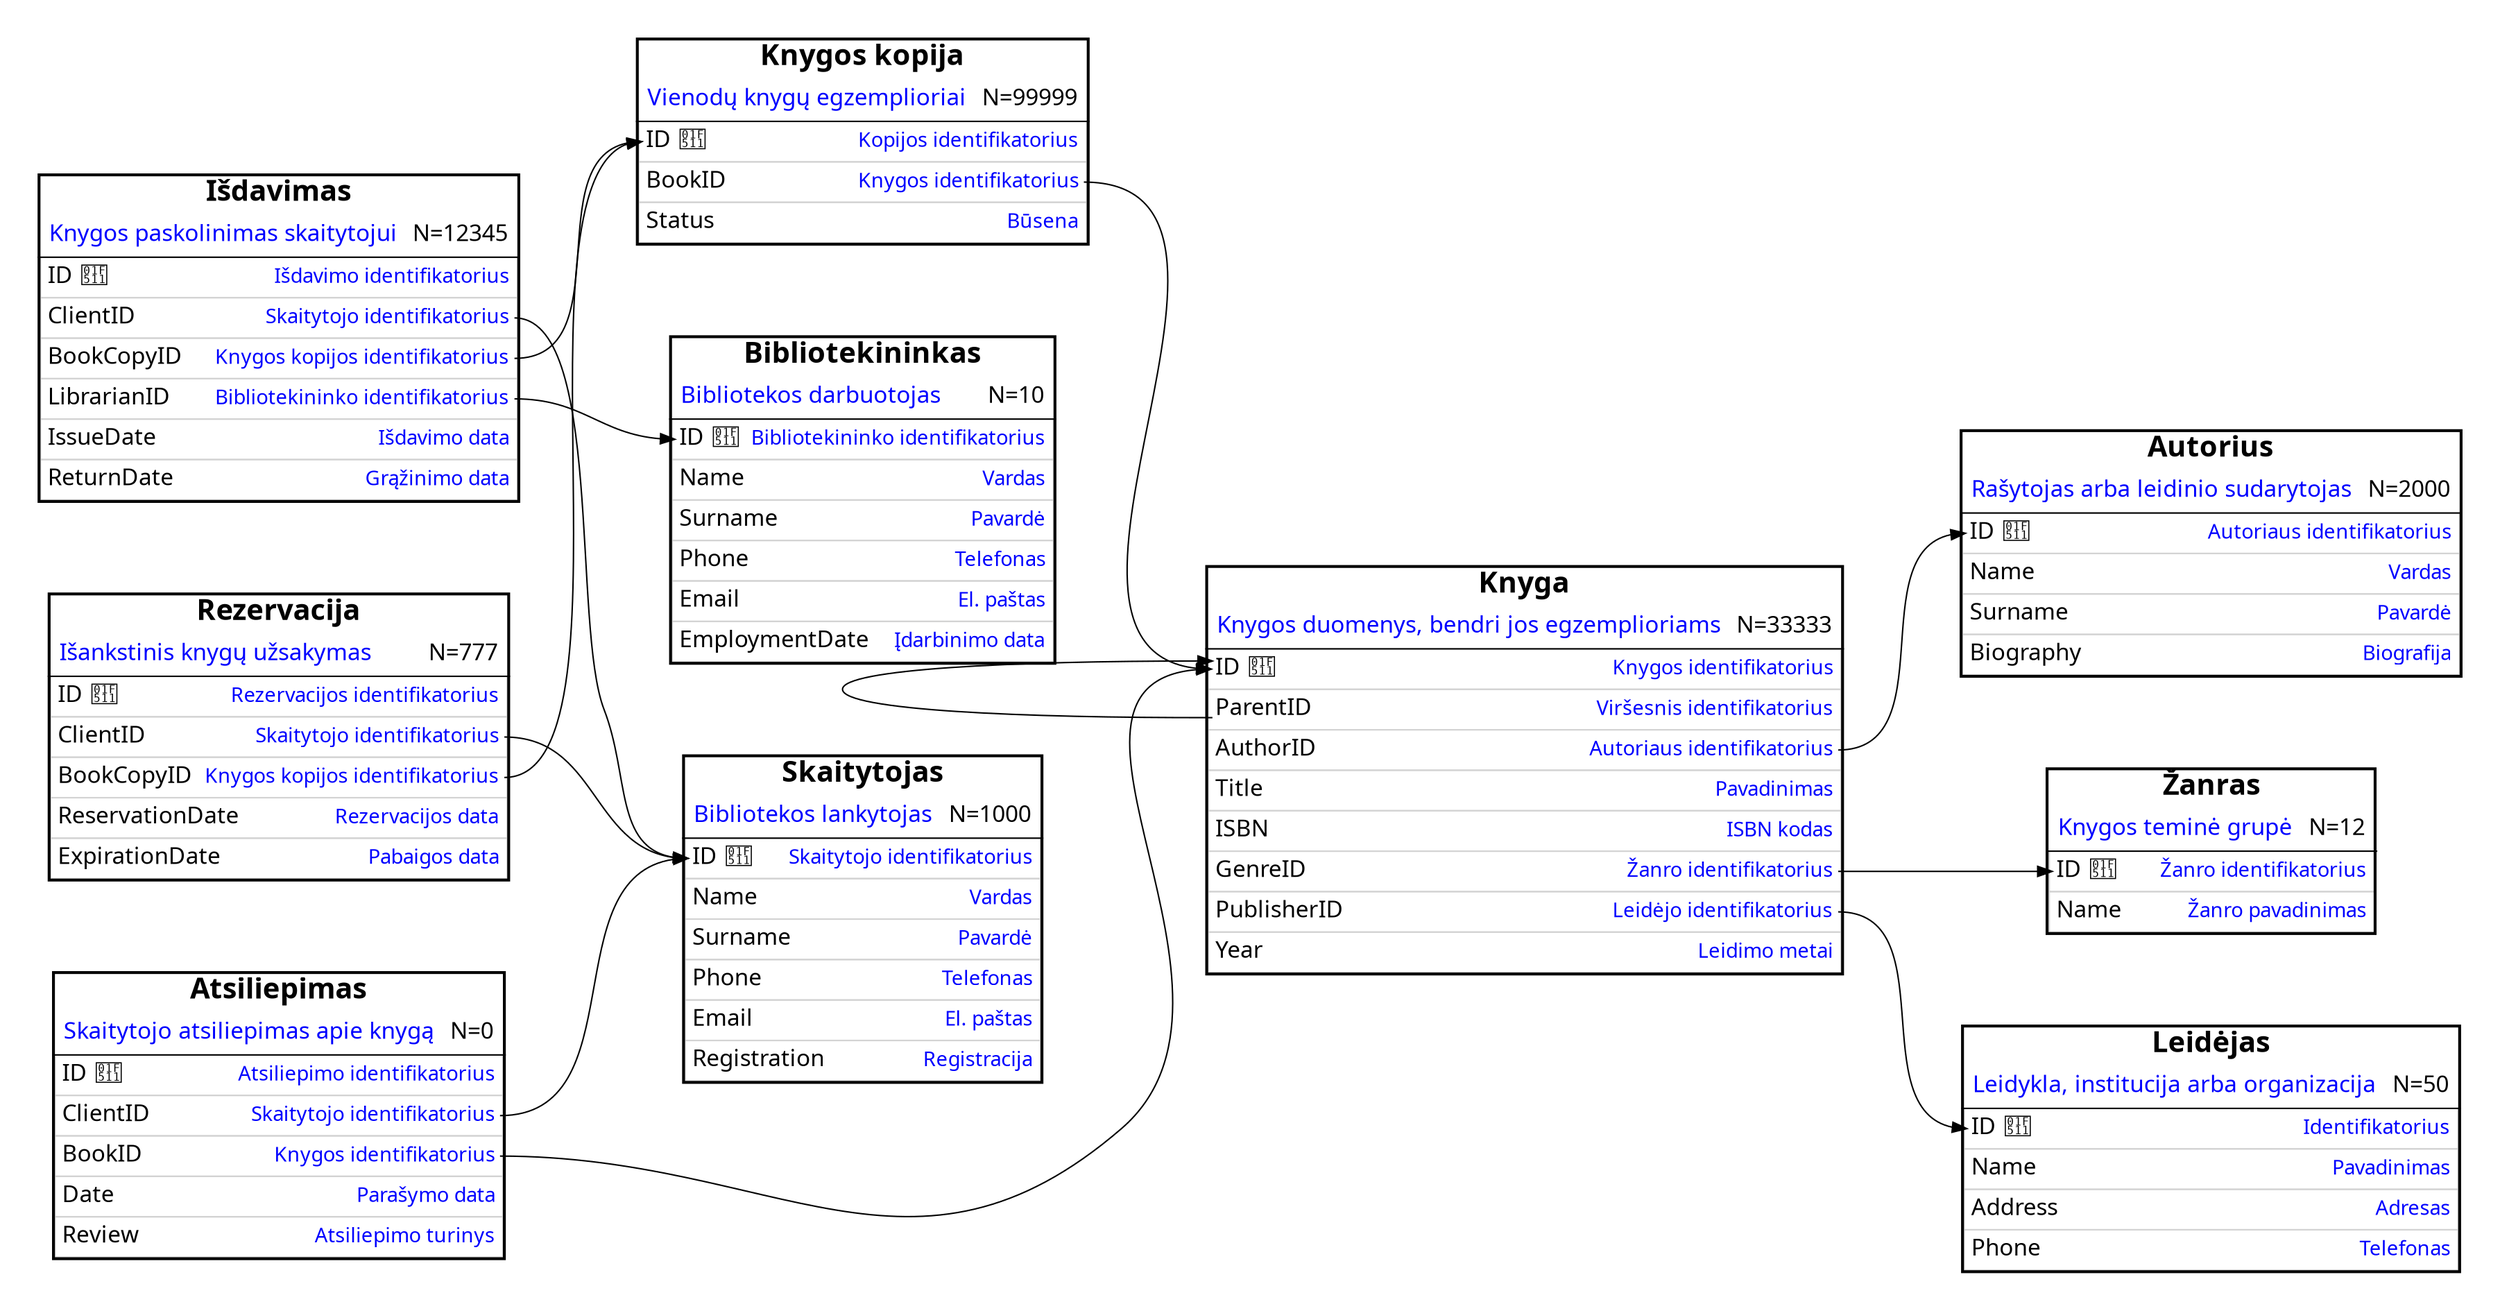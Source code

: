 // Graphviz DOT sintaksė sukurta naudojant
// https://github.com/embar-/pdsa-grapher

digraph {
    // Kaip išdėstymą patariama rinktis dot arba fdp, bet galite rinktis ir kt.
    // layout: circo dot fdp neato osage sfdp twopi
    // Tik dot išdėstymas palaiko rankdir parinktį.
    graph [layout=dot overlap=false rankdir="LR"]

    // fontname="Times-Roman" yra numatytasis šriftas
    // fontname="Verdana" tinka mažoms raidėms, bet kartais gali netikti plotis
    node [margin=0.3 shape=none fontname="Verdana"]

    "Autorius" [id="Autorius"
        label=<<TABLE BORDER="2" CELLBORDER="0" CELLSPACING="0">
        <TR><TD PORT=" "><FONT POINT-SIZE="20"><B>Autorius</B></FONT></TD></TR>
        <TR><TD><TABLE BORDER="0"><TR>
            <TD ALIGN="LEFT"><FONT POINT-SIZE="16" COLOR="blue">Rašytojas arba leidinio sudarytojas</FONT></TD>
            <TD ALIGN="RIGHT" COLOR="blue"><FONT POINT-SIZE="16"> N=2000</FONT></TD>
        </TR></TABLE></TD></TR>
        <HR></HR>
        <TR><TD ALIGN="LEFT" BORDER="1" COLOR="lightgray">
        <TABLE PORT="ID" TITLE="Autorius:ID" ID="Autorius:ID" BORDER="0" CELLSPACING="0"><TR>
            <TD ALIGN="LEFT"><FONT POINT-SIZE="16">ID 🔑</FONT></TD>
            <TD ALIGN="RIGHT"><FONT COLOR="blue"> Autoriaus identifikatorius</FONT></TD>
        </TR></TABLE></TD></TR>
        <TR><TD ALIGN="LEFT" BORDER="1" COLOR="lightgray">
        <TABLE PORT="Name" TITLE="Autorius:Name" ID="Autorius:Name" BORDER="0" CELLSPACING="0"><TR>
            <TD ALIGN="LEFT"><FONT POINT-SIZE="16">Name</FONT></TD>
            <TD ALIGN="RIGHT"><FONT COLOR="blue"> Vardas</FONT></TD>
        </TR></TABLE></TD></TR>
        <TR><TD ALIGN="LEFT" BORDER="1" COLOR="lightgray">
        <TABLE PORT="Surname" TITLE="Autorius:Surname" ID="Autorius:Surname" BORDER="0" CELLSPACING="0"><TR>
            <TD ALIGN="LEFT"><FONT POINT-SIZE="16">Surname</FONT></TD>
            <TD ALIGN="RIGHT"><FONT COLOR="blue"> Pavardė</FONT></TD>
        </TR></TABLE></TD></TR>
        <TR><TD ALIGN="LEFT" BORDER="1" COLOR="lightgray">
        <TABLE PORT="Biography" TITLE="Autorius:Biography" ID="Autorius:Biography" BORDER="0" CELLSPACING="0"><TR>
            <TD ALIGN="LEFT"><FONT POINT-SIZE="16">Biography</FONT></TD>
            <TD ALIGN="RIGHT"><FONT COLOR="blue"> Biografija</FONT></TD>
        </TR></TABLE></TD></TR>
        </TABLE>>]

    "Bibliotekininkas" [id="Bibliotekininkas"
        label=<<TABLE BORDER="2" CELLBORDER="0" CELLSPACING="0">
        <TR><TD PORT=" "><FONT POINT-SIZE="20"><B>Bibliotekininkas</B></FONT></TD></TR>
        <TR><TD><TABLE BORDER="0"><TR>
            <TD ALIGN="LEFT"><FONT POINT-SIZE="16" COLOR="blue">Bibliotekos darbuotojas</FONT></TD>
            <TD ALIGN="RIGHT" COLOR="blue"><FONT POINT-SIZE="16"> N=10</FONT></TD>
        </TR></TABLE></TD></TR>
        <HR></HR>
        <TR><TD ALIGN="LEFT" BORDER="1" COLOR="lightgray">
        <TABLE PORT="ID" TITLE="Bibliotekininkas:ID" ID="Bibliotekininkas:ID" BORDER="0" CELLSPACING="0"><TR>
            <TD ALIGN="LEFT"><FONT POINT-SIZE="16">ID 🔑</FONT></TD>
            <TD ALIGN="RIGHT"><FONT COLOR="blue"> Bibliotekininko identifikatorius</FONT></TD>
        </TR></TABLE></TD></TR>
        <TR><TD ALIGN="LEFT" BORDER="1" COLOR="lightgray">
        <TABLE PORT="Name" TITLE="Bibliotekininkas:Name" ID="Bibliotekininkas:Name" BORDER="0" CELLSPACING="0"><TR>
            <TD ALIGN="LEFT"><FONT POINT-SIZE="16">Name</FONT></TD>
            <TD ALIGN="RIGHT"><FONT COLOR="blue"> Vardas</FONT></TD>
        </TR></TABLE></TD></TR>
        <TR><TD ALIGN="LEFT" BORDER="1" COLOR="lightgray">
        <TABLE PORT="Surname" TITLE="Bibliotekininkas:Surname" ID="Bibliotekininkas:Surname" BORDER="0" CELLSPACING="0"><TR>
            <TD ALIGN="LEFT"><FONT POINT-SIZE="16">Surname</FONT></TD>
            <TD ALIGN="RIGHT"><FONT COLOR="blue"> Pavardė</FONT></TD>
        </TR></TABLE></TD></TR>
        <TR><TD ALIGN="LEFT" BORDER="1" COLOR="lightgray">
        <TABLE PORT="Phone" TITLE="Bibliotekininkas:Phone" ID="Bibliotekininkas:Phone" BORDER="0" CELLSPACING="0"><TR>
            <TD ALIGN="LEFT"><FONT POINT-SIZE="16">Phone</FONT></TD>
            <TD ALIGN="RIGHT"><FONT COLOR="blue"> Telefonas</FONT></TD>
        </TR></TABLE></TD></TR>
        <TR><TD ALIGN="LEFT" BORDER="1" COLOR="lightgray">
        <TABLE PORT="Email" TITLE="Bibliotekininkas:Email" ID="Bibliotekininkas:Email" BORDER="0" CELLSPACING="0"><TR>
            <TD ALIGN="LEFT"><FONT POINT-SIZE="16">Email</FONT></TD>
            <TD ALIGN="RIGHT"><FONT COLOR="blue"> El. paštas</FONT></TD>
        </TR></TABLE></TD></TR>
        <TR><TD ALIGN="LEFT" BORDER="1" COLOR="lightgray">
        <TABLE PORT="EmploymentDate" TITLE="Bibliotekininkas:EmploymentDate" ID="Bibliotekininkas:EmploymentDate" BORDER="0" CELLSPACING="0"><TR>
            <TD ALIGN="LEFT"><FONT POINT-SIZE="16">EmploymentDate</FONT></TD>
            <TD ALIGN="RIGHT"><FONT COLOR="blue"> Įdarbinimo data</FONT></TD>
        </TR></TABLE></TD></TR>
        </TABLE>>]

    "Išdavimas" [id="Išdavimas"
        label=<<TABLE BORDER="2" CELLBORDER="0" CELLSPACING="0">
        <TR><TD PORT=" "><FONT POINT-SIZE="20"><B>Išdavimas</B></FONT></TD></TR>
        <TR><TD><TABLE BORDER="0"><TR>
            <TD ALIGN="LEFT"><FONT POINT-SIZE="16" COLOR="blue">Knygos paskolinimas skaitytojui</FONT></TD>
            <TD ALIGN="RIGHT" COLOR="blue"><FONT POINT-SIZE="16"> N=12345</FONT></TD>
        </TR></TABLE></TD></TR>
        <HR></HR>
        <TR><TD ALIGN="LEFT" BORDER="1" COLOR="lightgray">
        <TABLE PORT="ID" TITLE="Išdavimas:ID" ID="Išdavimas:ID" BORDER="0" CELLSPACING="0"><TR>
            <TD ALIGN="LEFT"><FONT POINT-SIZE="16">ID 🔑</FONT></TD>
            <TD ALIGN="RIGHT"><FONT COLOR="blue"> Išdavimo identifikatorius</FONT></TD>
        </TR></TABLE></TD></TR>
        <TR><TD ALIGN="LEFT" BORDER="1" COLOR="lightgray">
        <TABLE PORT="ClientID" TITLE="Išdavimas:ClientID" ID="Išdavimas:ClientID" BORDER="0" CELLSPACING="0"><TR>
            <TD ALIGN="LEFT"><FONT POINT-SIZE="16">ClientID</FONT></TD>
            <TD ALIGN="RIGHT"><FONT COLOR="blue"> Skaitytojo identifikatorius</FONT></TD>
        </TR></TABLE></TD></TR>
        <TR><TD ALIGN="LEFT" BORDER="1" COLOR="lightgray">
        <TABLE PORT="BookCopyID" TITLE="Išdavimas:BookCopyID" ID="Išdavimas:BookCopyID" BORDER="0" CELLSPACING="0"><TR>
            <TD ALIGN="LEFT"><FONT POINT-SIZE="16">BookCopyID</FONT></TD>
            <TD ALIGN="RIGHT"><FONT COLOR="blue"> Knygos kopijos identifikatorius</FONT></TD>
        </TR></TABLE></TD></TR>
        <TR><TD ALIGN="LEFT" BORDER="1" COLOR="lightgray">
        <TABLE PORT="LibrarianID" TITLE="Išdavimas:LibrarianID" ID="Išdavimas:LibrarianID" BORDER="0" CELLSPACING="0"><TR>
            <TD ALIGN="LEFT"><FONT POINT-SIZE="16">LibrarianID</FONT></TD>
            <TD ALIGN="RIGHT"><FONT COLOR="blue"> Bibliotekininko identifikatorius</FONT></TD>
        </TR></TABLE></TD></TR>
        <TR><TD ALIGN="LEFT" BORDER="1" COLOR="lightgray">
        <TABLE PORT="IssueDate" TITLE="Išdavimas:IssueDate" ID="Išdavimas:IssueDate" BORDER="0" CELLSPACING="0"><TR>
            <TD ALIGN="LEFT"><FONT POINT-SIZE="16">IssueDate</FONT></TD>
            <TD ALIGN="RIGHT"><FONT COLOR="blue"> Išdavimo data</FONT></TD>
        </TR></TABLE></TD></TR>
        <TR><TD ALIGN="LEFT" BORDER="1" COLOR="lightgray">
        <TABLE PORT="ReturnDate" TITLE="Išdavimas:ReturnDate" ID="Išdavimas:ReturnDate" BORDER="0" CELLSPACING="0"><TR>
            <TD ALIGN="LEFT"><FONT POINT-SIZE="16">ReturnDate</FONT></TD>
            <TD ALIGN="RIGHT"><FONT COLOR="blue"> Grąžinimo data</FONT></TD>
        </TR></TABLE></TD></TR>
        </TABLE>>]

    "Knyga" [id="Knyga"
        label=<<TABLE BORDER="2" CELLBORDER="0" CELLSPACING="0">
        <TR><TD PORT=" "><FONT POINT-SIZE="20"><B>Knyga</B></FONT></TD></TR>
        <TR><TD><TABLE BORDER="0"><TR>
            <TD ALIGN="LEFT"><FONT POINT-SIZE="16" COLOR="blue">Knygos duomenys, bendri jos egzemplioriams</FONT></TD>
            <TD ALIGN="RIGHT" COLOR="blue"><FONT POINT-SIZE="16"> N=33333</FONT></TD>
        </TR></TABLE></TD></TR>
        <HR></HR>
        <TR><TD ALIGN="LEFT" BORDER="1" COLOR="lightgray">
        <TABLE PORT="ID" TITLE="Knyga:ID" ID="Knyga:ID" BORDER="0" CELLSPACING="0"><TR>
            <TD ALIGN="LEFT"><FONT POINT-SIZE="16">ID 🔑</FONT></TD>
            <TD ALIGN="RIGHT"><FONT COLOR="blue"> Knygos identifikatorius</FONT></TD>
        </TR></TABLE></TD></TR>
        <TR><TD ALIGN="LEFT" BORDER="1" COLOR="lightgray">
        <TABLE PORT="ParentID" TITLE="Knyga:ParentID" ID="Knyga:ParentID" BORDER="0" CELLSPACING="0"><TR>
            <TD ALIGN="LEFT"><FONT POINT-SIZE="16">ParentID</FONT></TD>
            <TD ALIGN="RIGHT"><FONT COLOR="blue"> Viršesnis identifikatorius</FONT></TD>
        </TR></TABLE></TD></TR>
        <TR><TD ALIGN="LEFT" BORDER="1" COLOR="lightgray">
        <TABLE PORT="AuthorID" TITLE="Knyga:AuthorID" ID="Knyga:AuthorID" BORDER="0" CELLSPACING="0"><TR>
            <TD ALIGN="LEFT"><FONT POINT-SIZE="16">AuthorID</FONT></TD>
            <TD ALIGN="RIGHT"><FONT COLOR="blue"> Autoriaus identifikatorius</FONT></TD>
        </TR></TABLE></TD></TR>
        <TR><TD ALIGN="LEFT" BORDER="1" COLOR="lightgray">
        <TABLE PORT="Title" TITLE="Knyga:Title" ID="Knyga:Title" BORDER="0" CELLSPACING="0"><TR>
            <TD ALIGN="LEFT"><FONT POINT-SIZE="16">Title</FONT></TD>
            <TD ALIGN="RIGHT"><FONT COLOR="blue"> Pavadinimas</FONT></TD>
        </TR></TABLE></TD></TR>
        <TR><TD ALIGN="LEFT" BORDER="1" COLOR="lightgray">
        <TABLE PORT="ISBN" TITLE="Knyga:ISBN" ID="Knyga:ISBN" BORDER="0" CELLSPACING="0"><TR>
            <TD ALIGN="LEFT"><FONT POINT-SIZE="16">ISBN</FONT></TD>
            <TD ALIGN="RIGHT"><FONT COLOR="blue"> ISBN kodas</FONT></TD>
        </TR></TABLE></TD></TR>
        <TR><TD ALIGN="LEFT" BORDER="1" COLOR="lightgray">
        <TABLE PORT="GenreID" TITLE="Knyga:GenreID" ID="Knyga:GenreID" BORDER="0" CELLSPACING="0"><TR>
            <TD ALIGN="LEFT"><FONT POINT-SIZE="16">GenreID</FONT></TD>
            <TD ALIGN="RIGHT"><FONT COLOR="blue"> Žanro identifikatorius</FONT></TD>
        </TR></TABLE></TD></TR>
        <TR><TD ALIGN="LEFT" BORDER="1" COLOR="lightgray">
        <TABLE PORT="PublisherID" TITLE="Knyga:PublisherID" ID="Knyga:PublisherID" BORDER="0" CELLSPACING="0"><TR>
            <TD ALIGN="LEFT"><FONT POINT-SIZE="16">PublisherID</FONT></TD>
            <TD ALIGN="RIGHT"><FONT COLOR="blue"> Leidėjo identifikatorius</FONT></TD>
        </TR></TABLE></TD></TR>
        <TR><TD ALIGN="LEFT" BORDER="1" COLOR="lightgray">
        <TABLE PORT="Year" TITLE="Knyga:Year" ID="Knyga:Year" BORDER="0" CELLSPACING="0"><TR>
            <TD ALIGN="LEFT"><FONT POINT-SIZE="16">Year</FONT></TD>
            <TD ALIGN="RIGHT"><FONT COLOR="blue"> Leidimo metai</FONT></TD>
        </TR></TABLE></TD></TR>
        </TABLE>>]

    "Knygos kopija" [id="Knygos kopija"
        label=<<TABLE BORDER="2" CELLBORDER="0" CELLSPACING="0">
        <TR><TD PORT=" "><FONT POINT-SIZE="20"><B>Knygos kopija</B></FONT></TD></TR>
        <TR><TD><TABLE BORDER="0"><TR>
            <TD ALIGN="LEFT"><FONT POINT-SIZE="16" COLOR="blue">Vienodų knygų egzemplioriai</FONT></TD>
            <TD ALIGN="RIGHT" COLOR="blue"><FONT POINT-SIZE="16"> N=99999</FONT></TD>
        </TR></TABLE></TD></TR>
        <HR></HR>
        <TR><TD ALIGN="LEFT" BORDER="1" COLOR="lightgray">
        <TABLE PORT="ID" TITLE="Knygos kopija:ID" ID="Knygos kopija:ID" BORDER="0" CELLSPACING="0"><TR>
            <TD ALIGN="LEFT"><FONT POINT-SIZE="16">ID 🔑</FONT></TD>
            <TD ALIGN="RIGHT"><FONT COLOR="blue"> Kopijos identifikatorius</FONT></TD>
        </TR></TABLE></TD></TR>
        <TR><TD ALIGN="LEFT" BORDER="1" COLOR="lightgray">
        <TABLE PORT="BookID" TITLE="Knygos kopija:BookID" ID="Knygos kopija:BookID" BORDER="0" CELLSPACING="0"><TR>
            <TD ALIGN="LEFT"><FONT POINT-SIZE="16">BookID</FONT></TD>
            <TD ALIGN="RIGHT"><FONT COLOR="blue"> Knygos identifikatorius</FONT></TD>
        </TR></TABLE></TD></TR>
        <TR><TD ALIGN="LEFT" BORDER="1" COLOR="lightgray">
        <TABLE PORT="Status" TITLE="Knygos kopija:Status" ID="Knygos kopija:Status" BORDER="0" CELLSPACING="0"><TR>
            <TD ALIGN="LEFT"><FONT POINT-SIZE="16">Status</FONT></TD>
            <TD ALIGN="RIGHT"><FONT COLOR="blue"> Būsena</FONT></TD>
        </TR></TABLE></TD></TR>
        </TABLE>>]

    "Leidėjas" [id="Leidėjas"
        label=<<TABLE BORDER="2" CELLBORDER="0" CELLSPACING="0">
        <TR><TD PORT=" "><FONT POINT-SIZE="20"><B>Leidėjas</B></FONT></TD></TR>
        <TR><TD><TABLE BORDER="0"><TR>
            <TD ALIGN="LEFT"><FONT POINT-SIZE="16" COLOR="blue">Leidykla, institucija arba organizacija</FONT></TD>
            <TD ALIGN="RIGHT" COLOR="blue"><FONT POINT-SIZE="16"> N=50</FONT></TD>
        </TR></TABLE></TD></TR>
        <HR></HR>
        <TR><TD ALIGN="LEFT" BORDER="1" COLOR="lightgray">
        <TABLE PORT="ID" TITLE="Leidėjas:ID" ID="Leidėjas:ID" BORDER="0" CELLSPACING="0"><TR>
            <TD ALIGN="LEFT"><FONT POINT-SIZE="16">ID 🔑</FONT></TD>
            <TD ALIGN="RIGHT"><FONT COLOR="blue"> Identifikatorius</FONT></TD>
        </TR></TABLE></TD></TR>
        <TR><TD ALIGN="LEFT" BORDER="1" COLOR="lightgray">
        <TABLE PORT="Name" TITLE="Leidėjas:Name" ID="Leidėjas:Name" BORDER="0" CELLSPACING="0"><TR>
            <TD ALIGN="LEFT"><FONT POINT-SIZE="16">Name</FONT></TD>
            <TD ALIGN="RIGHT"><FONT COLOR="blue"> Pavadinimas</FONT></TD>
        </TR></TABLE></TD></TR>
        <TR><TD ALIGN="LEFT" BORDER="1" COLOR="lightgray">
        <TABLE PORT="Address" TITLE="Leidėjas:Address" ID="Leidėjas:Address" BORDER="0" CELLSPACING="0"><TR>
            <TD ALIGN="LEFT"><FONT POINT-SIZE="16">Address</FONT></TD>
            <TD ALIGN="RIGHT"><FONT COLOR="blue"> Adresas</FONT></TD>
        </TR></TABLE></TD></TR>
        <TR><TD ALIGN="LEFT" BORDER="1" COLOR="lightgray">
        <TABLE PORT="Phone" TITLE="Leidėjas:Phone" ID="Leidėjas:Phone" BORDER="0" CELLSPACING="0"><TR>
            <TD ALIGN="LEFT"><FONT POINT-SIZE="16">Phone</FONT></TD>
            <TD ALIGN="RIGHT"><FONT COLOR="blue"> Telefonas</FONT></TD>
        </TR></TABLE></TD></TR>
        </TABLE>>]

    "Rezervacija" [id="Rezervacija"
        label=<<TABLE BORDER="2" CELLBORDER="0" CELLSPACING="0">
        <TR><TD PORT=" "><FONT POINT-SIZE="20"><B>Rezervacija</B></FONT></TD></TR>
        <TR><TD><TABLE BORDER="0"><TR>
            <TD ALIGN="LEFT"><FONT POINT-SIZE="16" COLOR="blue">Išankstinis knygų užsakymas</FONT></TD>
            <TD ALIGN="RIGHT" COLOR="blue"><FONT POINT-SIZE="16"> N=777</FONT></TD>
        </TR></TABLE></TD></TR>
        <HR></HR>
        <TR><TD ALIGN="LEFT" BORDER="1" COLOR="lightgray">
        <TABLE PORT="ID" TITLE="Rezervacija:ID" ID="Rezervacija:ID" BORDER="0" CELLSPACING="0"><TR>
            <TD ALIGN="LEFT"><FONT POINT-SIZE="16">ID 🔑</FONT></TD>
            <TD ALIGN="RIGHT"><FONT COLOR="blue"> Rezervacijos identifikatorius</FONT></TD>
        </TR></TABLE></TD></TR>
        <TR><TD ALIGN="LEFT" BORDER="1" COLOR="lightgray">
        <TABLE PORT="ClientID" TITLE="Rezervacija:ClientID" ID="Rezervacija:ClientID" BORDER="0" CELLSPACING="0"><TR>
            <TD ALIGN="LEFT"><FONT POINT-SIZE="16">ClientID</FONT></TD>
            <TD ALIGN="RIGHT"><FONT COLOR="blue"> Skaitytojo identifikatorius</FONT></TD>
        </TR></TABLE></TD></TR>
        <TR><TD ALIGN="LEFT" BORDER="1" COLOR="lightgray">
        <TABLE PORT="BookCopyID" TITLE="Rezervacija:BookCopyID" ID="Rezervacija:BookCopyID" BORDER="0" CELLSPACING="0"><TR>
            <TD ALIGN="LEFT"><FONT POINT-SIZE="16">BookCopyID</FONT></TD>
            <TD ALIGN="RIGHT"><FONT COLOR="blue"> Knygos kopijos identifikatorius</FONT></TD>
        </TR></TABLE></TD></TR>
        <TR><TD ALIGN="LEFT" BORDER="1" COLOR="lightgray">
        <TABLE PORT="ReservationDate" TITLE="Rezervacija:ReservationDate" ID="Rezervacija:ReservationDate" BORDER="0" CELLSPACING="0"><TR>
            <TD ALIGN="LEFT"><FONT POINT-SIZE="16">ReservationDate</FONT></TD>
            <TD ALIGN="RIGHT"><FONT COLOR="blue"> Rezervacijos data</FONT></TD>
        </TR></TABLE></TD></TR>
        <TR><TD ALIGN="LEFT" BORDER="1" COLOR="lightgray">
        <TABLE PORT="ExpirationDate" TITLE="Rezervacija:ExpirationDate" ID="Rezervacija:ExpirationDate" BORDER="0" CELLSPACING="0"><TR>
            <TD ALIGN="LEFT"><FONT POINT-SIZE="16">ExpirationDate</FONT></TD>
            <TD ALIGN="RIGHT"><FONT COLOR="blue"> Pabaigos data</FONT></TD>
        </TR></TABLE></TD></TR>
        </TABLE>>]

    "Skaitytojas" [id="Skaitytojas"
        label=<<TABLE BORDER="2" CELLBORDER="0" CELLSPACING="0">
        <TR><TD PORT=" "><FONT POINT-SIZE="20"><B>Skaitytojas</B></FONT></TD></TR>
        <TR><TD><TABLE BORDER="0"><TR>
            <TD ALIGN="LEFT"><FONT POINT-SIZE="16" COLOR="blue">Bibliotekos lankytojas</FONT></TD>
            <TD ALIGN="RIGHT" COLOR="blue"><FONT POINT-SIZE="16"> N=1000</FONT></TD>
        </TR></TABLE></TD></TR>
        <HR></HR>
        <TR><TD ALIGN="LEFT" BORDER="1" COLOR="lightgray">
        <TABLE PORT="ID" TITLE="Skaitytojas:ID" ID="Skaitytojas:ID" BORDER="0" CELLSPACING="0"><TR>
            <TD ALIGN="LEFT"><FONT POINT-SIZE="16">ID 🔑</FONT></TD>
            <TD ALIGN="RIGHT"><FONT COLOR="blue"> Skaitytojo identifikatorius</FONT></TD>
        </TR></TABLE></TD></TR>
        <TR><TD ALIGN="LEFT" BORDER="1" COLOR="lightgray">
        <TABLE PORT="Name" TITLE="Skaitytojas:Name" ID="Skaitytojas:Name" BORDER="0" CELLSPACING="0"><TR>
            <TD ALIGN="LEFT"><FONT POINT-SIZE="16">Name</FONT></TD>
            <TD ALIGN="RIGHT"><FONT COLOR="blue"> Vardas</FONT></TD>
        </TR></TABLE></TD></TR>
        <TR><TD ALIGN="LEFT" BORDER="1" COLOR="lightgray">
        <TABLE PORT="Surname" TITLE="Skaitytojas:Surname" ID="Skaitytojas:Surname" BORDER="0" CELLSPACING="0"><TR>
            <TD ALIGN="LEFT"><FONT POINT-SIZE="16">Surname</FONT></TD>
            <TD ALIGN="RIGHT"><FONT COLOR="blue"> Pavardė</FONT></TD>
        </TR></TABLE></TD></TR>
        <TR><TD ALIGN="LEFT" BORDER="1" COLOR="lightgray">
        <TABLE PORT="Phone" TITLE="Skaitytojas:Phone" ID="Skaitytojas:Phone" BORDER="0" CELLSPACING="0"><TR>
            <TD ALIGN="LEFT"><FONT POINT-SIZE="16">Phone</FONT></TD>
            <TD ALIGN="RIGHT"><FONT COLOR="blue"> Telefonas</FONT></TD>
        </TR></TABLE></TD></TR>
        <TR><TD ALIGN="LEFT" BORDER="1" COLOR="lightgray">
        <TABLE PORT="Email" TITLE="Skaitytojas:Email" ID="Skaitytojas:Email" BORDER="0" CELLSPACING="0"><TR>
            <TD ALIGN="LEFT"><FONT POINT-SIZE="16">Email</FONT></TD>
            <TD ALIGN="RIGHT"><FONT COLOR="blue"> El. paštas</FONT></TD>
        </TR></TABLE></TD></TR>
        <TR><TD ALIGN="LEFT" BORDER="1" COLOR="lightgray">
        <TABLE PORT="Registration" TITLE="Skaitytojas:Registration" ID="Skaitytojas:Registration" BORDER="0" CELLSPACING="0"><TR>
            <TD ALIGN="LEFT"><FONT POINT-SIZE="16">Registration</FONT></TD>
            <TD ALIGN="RIGHT"><FONT COLOR="blue"> Registracija</FONT></TD>
        </TR></TABLE></TD></TR>
        </TABLE>>]

    "Žanras" [id="Žanras"
        label=<<TABLE BORDER="2" CELLBORDER="0" CELLSPACING="0">
        <TR><TD PORT=" "><FONT POINT-SIZE="20"><B>Žanras</B></FONT></TD></TR>
        <TR><TD><TABLE BORDER="0"><TR>
            <TD ALIGN="LEFT"><FONT POINT-SIZE="16" COLOR="blue">Knygos teminė grupė</FONT></TD>
            <TD ALIGN="RIGHT" COLOR="blue"><FONT POINT-SIZE="16"> N=12</FONT></TD>
        </TR></TABLE></TD></TR>
        <HR></HR>
        <TR><TD ALIGN="LEFT" BORDER="1" COLOR="lightgray">
        <TABLE PORT="ID" TITLE="Žanras:ID" ID="Žanras:ID" BORDER="0" CELLSPACING="0"><TR>
            <TD ALIGN="LEFT"><FONT POINT-SIZE="16">ID 🔑</FONT></TD>
            <TD ALIGN="RIGHT"><FONT COLOR="blue"> Žanro identifikatorius</FONT></TD>
        </TR></TABLE></TD></TR>
        <TR><TD ALIGN="LEFT" BORDER="1" COLOR="lightgray">
        <TABLE PORT="Name" TITLE="Žanras:Name" ID="Žanras:Name" BORDER="0" CELLSPACING="0"><TR>
            <TD ALIGN="LEFT"><FONT POINT-SIZE="16">Name</FONT></TD>
            <TD ALIGN="RIGHT"><FONT COLOR="blue"> Žanro pavadinimas</FONT></TD>
        </TR></TABLE></TD></TR>
        </TABLE>>]

    "Atsiliepimas" [id="Atsiliepimas"
        label=<<TABLE BORDER="2" CELLBORDER="0" CELLSPACING="0">
        <TR><TD PORT=" "><FONT POINT-SIZE="20"><B>Atsiliepimas</B></FONT></TD></TR>
        <TR><TD><TABLE BORDER="0"><TR>
            <TD ALIGN="LEFT"><FONT POINT-SIZE="16" COLOR="blue">Skaitytojo atsiliepimas apie knygą</FONT></TD>
            <TD ALIGN="RIGHT" COLOR="blue"><FONT POINT-SIZE="16"> N=0</FONT></TD>
        </TR></TABLE></TD></TR>
        <HR></HR>
        <TR><TD ALIGN="LEFT" BORDER="1" COLOR="lightgray">
        <TABLE PORT="ID" TITLE="Atsiliepimas:ID" ID="Atsiliepimas:ID" BORDER="0" CELLSPACING="0"><TR>
            <TD ALIGN="LEFT"><FONT POINT-SIZE="16">ID 🔑</FONT></TD>
            <TD ALIGN="RIGHT"><FONT COLOR="blue"> Atsiliepimo identifikatorius</FONT></TD>
        </TR></TABLE></TD></TR>
        <TR><TD ALIGN="LEFT" BORDER="1" COLOR="lightgray">
        <TABLE PORT="ClientID" TITLE="Atsiliepimas:ClientID" ID="Atsiliepimas:ClientID" BORDER="0" CELLSPACING="0"><TR>
            <TD ALIGN="LEFT"><FONT POINT-SIZE="16">ClientID</FONT></TD>
            <TD ALIGN="RIGHT"><FONT COLOR="blue"> Skaitytojo identifikatorius</FONT></TD>
        </TR></TABLE></TD></TR>
        <TR><TD ALIGN="LEFT" BORDER="1" COLOR="lightgray">
        <TABLE PORT="BookID" TITLE="Atsiliepimas:BookID" ID="Atsiliepimas:BookID" BORDER="0" CELLSPACING="0"><TR>
            <TD ALIGN="LEFT"><FONT POINT-SIZE="16">BookID</FONT></TD>
            <TD ALIGN="RIGHT"><FONT COLOR="blue"> Knygos identifikatorius</FONT></TD>
        </TR></TABLE></TD></TR>
        <TR><TD ALIGN="LEFT" BORDER="1" COLOR="lightgray">
        <TABLE PORT="Date" TITLE="Atsiliepimas:Date" ID="Atsiliepimas:Date" BORDER="0" CELLSPACING="0"><TR>
            <TD ALIGN="LEFT"><FONT POINT-SIZE="16">Date</FONT></TD>
            <TD ALIGN="RIGHT"><FONT COLOR="blue"> Parašymo data</FONT></TD>
        </TR></TABLE></TD></TR>
        <TR><TD ALIGN="LEFT" BORDER="1" COLOR="lightgray">
        <TABLE PORT="Review" TITLE="Atsiliepimas:Review" ID="Atsiliepimas:Review" BORDER="0" CELLSPACING="0"><TR>
            <TD ALIGN="LEFT"><FONT POINT-SIZE="16">Review</FONT></TD>
            <TD ALIGN="RIGHT"><FONT COLOR="blue"> Atsiliepimo turinys</FONT></TD>
        </TR></TABLE></TD></TR>
        </TABLE>>]

    "Knyga":"AuthorID" -> "Autorius":"ID" [dir="forward"];
    "Knyga":"GenreID" -> "Žanras":"ID" [dir="forward"];
    "Knyga":"ParentID" -> "Knyga":"ID" [dir="forward"];
    "Knyga":"PublisherID" -> "Leidėjas":"ID" [dir="forward"];
    "Knygos kopija":"BookID" -> "Knyga":"ID" [dir="forward"];
    "Išdavimas":"BookCopyID" -> "Knygos kopija":"ID" [dir="forward"];
    "Išdavimas":"ClientID" -> "Skaitytojas":"ID" [dir="forward"];
    "Išdavimas":"LibrarianID" -> "Bibliotekininkas":"ID" [dir="forward"];
    "Rezervacija":"BookCopyID" -> "Knygos kopija":"ID" [dir="forward"];
    "Rezervacija":"ClientID" -> "Skaitytojas":"ID" [dir="forward"];
    "Atsiliepimas":"BookID" -> "Knyga":"ID" [dir="forward"];
    "Atsiliepimas":"ClientID" -> "Skaitytojas":"ID" [dir="forward"];

}
